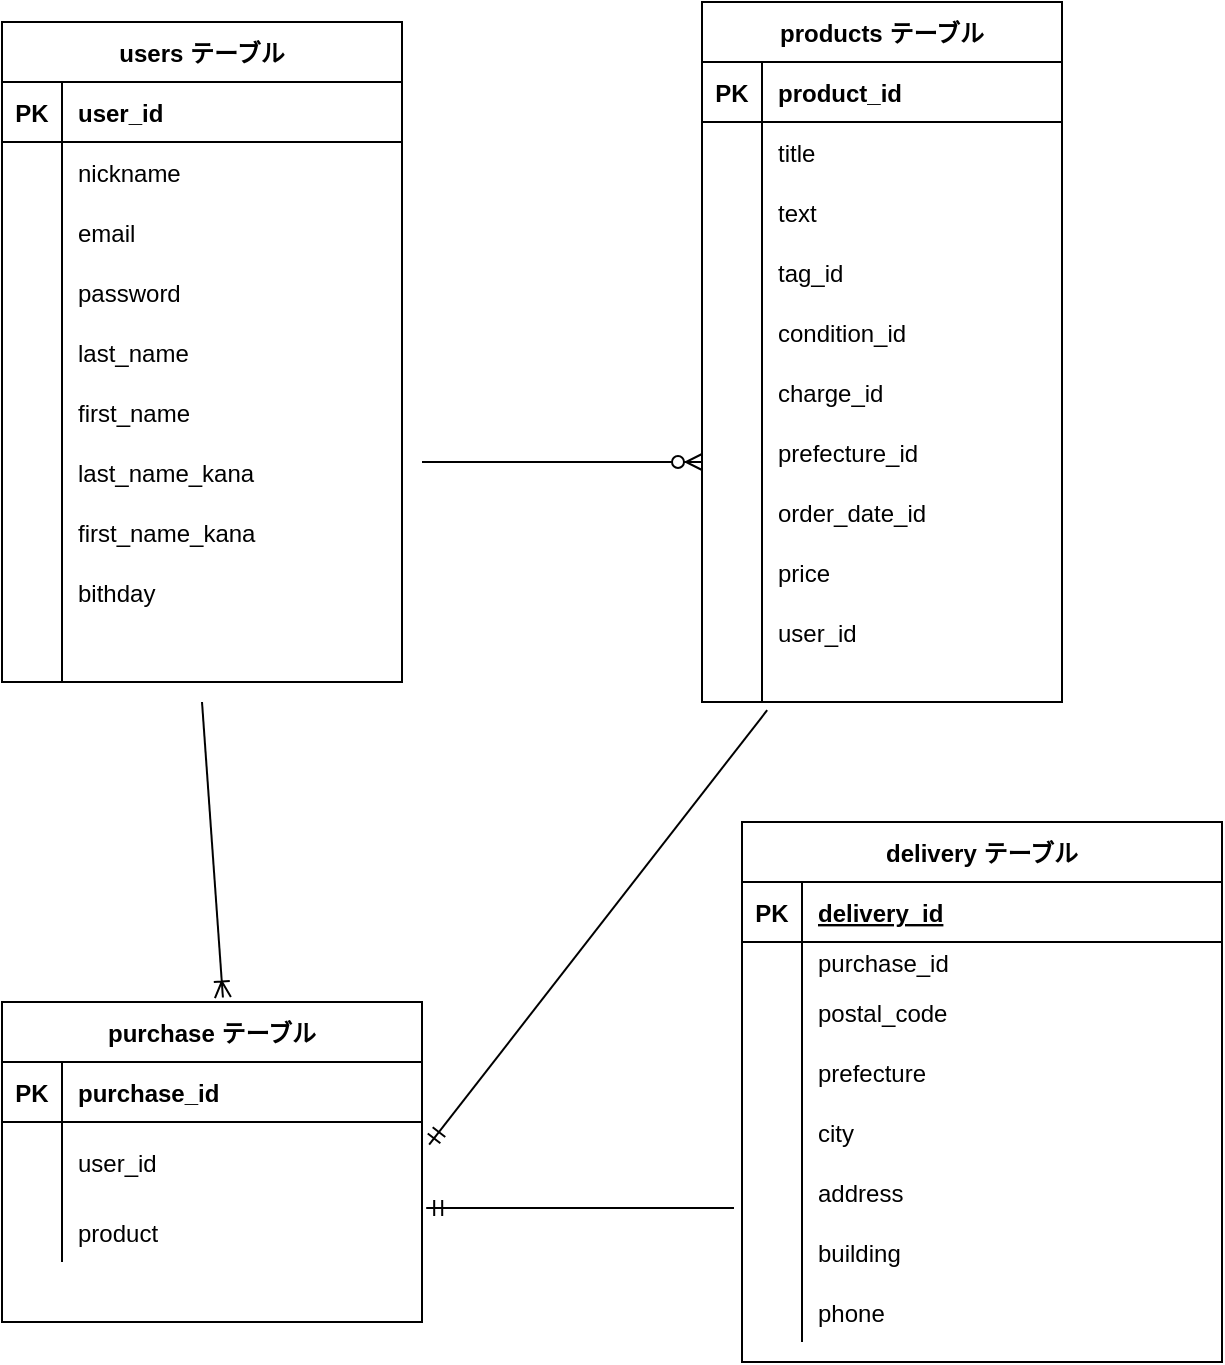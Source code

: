 <mxfile>
    <diagram id="VlO6GFw2O_rU_Zg7K_Ed" name="ページ1">
        <mxGraphModel dx="1225" dy="680" grid="1" gridSize="10" guides="1" tooltips="1" connect="1" arrows="1" fold="1" page="1" pageScale="1" pageWidth="827" pageHeight="1169" math="0" shadow="0">
            <root>
                <mxCell id="0"/>
                <mxCell id="1" parent="0"/>
                <mxCell id="2" value="users テーブル" style="shape=table;startSize=30;container=1;collapsible=1;childLayout=tableLayout;fixedRows=1;rowLines=0;fontStyle=1;align=center;resizeLast=1;" vertex="1" parent="1">
                    <mxGeometry x="20" y="20" width="200" height="330" as="geometry"/>
                </mxCell>
                <mxCell id="3" value="" style="shape=partialRectangle;collapsible=0;dropTarget=0;pointerEvents=0;fillColor=none;top=0;left=0;bottom=1;right=0;points=[[0,0.5],[1,0.5]];portConstraint=eastwest;" vertex="1" parent="2">
                    <mxGeometry y="30" width="200" height="30" as="geometry"/>
                </mxCell>
                <mxCell id="4" value="PK" style="shape=partialRectangle;connectable=0;fillColor=none;top=0;left=0;bottom=0;right=0;fontStyle=1;overflow=hidden;" vertex="1" parent="3">
                    <mxGeometry width="30" height="30" as="geometry"/>
                </mxCell>
                <mxCell id="5" value="user_id" style="shape=partialRectangle;connectable=0;fillColor=none;top=0;left=0;bottom=0;right=0;align=left;spacingLeft=6;fontStyle=1;overflow=hidden;" vertex="1" parent="3">
                    <mxGeometry x="30" width="170" height="30" as="geometry"/>
                </mxCell>
                <mxCell id="6" value="" style="shape=partialRectangle;collapsible=0;dropTarget=0;pointerEvents=0;fillColor=none;top=0;left=0;bottom=0;right=0;points=[[0,0.5],[1,0.5]];portConstraint=eastwest;" vertex="1" parent="2">
                    <mxGeometry y="60" width="200" height="30" as="geometry"/>
                </mxCell>
                <mxCell id="7" value="" style="shape=partialRectangle;connectable=0;fillColor=none;top=0;left=0;bottom=0;right=0;editable=1;overflow=hidden;" vertex="1" parent="6">
                    <mxGeometry width="30" height="30" as="geometry"/>
                </mxCell>
                <mxCell id="8" value="nickname" style="shape=partialRectangle;connectable=0;fillColor=none;top=0;left=0;bottom=0;right=0;align=left;spacingLeft=6;overflow=hidden;" vertex="1" parent="6">
                    <mxGeometry x="30" width="170" height="30" as="geometry"/>
                </mxCell>
                <mxCell id="9" value="" style="shape=partialRectangle;collapsible=0;dropTarget=0;pointerEvents=0;fillColor=none;top=0;left=0;bottom=0;right=0;points=[[0,0.5],[1,0.5]];portConstraint=eastwest;" vertex="1" parent="2">
                    <mxGeometry y="90" width="200" height="30" as="geometry"/>
                </mxCell>
                <mxCell id="10" value="" style="shape=partialRectangle;connectable=0;fillColor=none;top=0;left=0;bottom=0;right=0;editable=1;overflow=hidden;" vertex="1" parent="9">
                    <mxGeometry width="30" height="30" as="geometry"/>
                </mxCell>
                <mxCell id="11" value="email" style="shape=partialRectangle;connectable=0;fillColor=none;top=0;left=0;bottom=0;right=0;align=left;spacingLeft=6;overflow=hidden;" vertex="1" parent="9">
                    <mxGeometry x="30" width="170" height="30" as="geometry"/>
                </mxCell>
                <mxCell id="12" value="" style="shape=partialRectangle;collapsible=0;dropTarget=0;pointerEvents=0;fillColor=none;top=0;left=0;bottom=0;right=0;points=[[0,0.5],[1,0.5]];portConstraint=eastwest;" vertex="1" parent="2">
                    <mxGeometry y="120" width="200" height="30" as="geometry"/>
                </mxCell>
                <mxCell id="13" value="" style="shape=partialRectangle;connectable=0;fillColor=none;top=0;left=0;bottom=0;right=0;editable=1;overflow=hidden;" vertex="1" parent="12">
                    <mxGeometry width="30" height="30" as="geometry"/>
                </mxCell>
                <mxCell id="14" value="password" style="shape=partialRectangle;connectable=0;fillColor=none;top=0;left=0;bottom=0;right=0;align=left;spacingLeft=6;overflow=hidden;horizontal=1;" vertex="1" parent="12">
                    <mxGeometry x="30" width="170" height="30" as="geometry"/>
                </mxCell>
                <mxCell id="16" value="" style="shape=partialRectangle;collapsible=0;dropTarget=0;pointerEvents=0;fillColor=none;top=0;left=0;bottom=0;right=0;points=[[0,0.5],[1,0.5]];portConstraint=eastwest;" vertex="1" parent="2">
                    <mxGeometry y="150" width="200" height="30" as="geometry"/>
                </mxCell>
                <mxCell id="17" value="" style="shape=partialRectangle;connectable=0;fillColor=none;top=0;left=0;bottom=0;right=0;editable=1;overflow=hidden;" vertex="1" parent="16">
                    <mxGeometry width="30" height="30" as="geometry"/>
                </mxCell>
                <mxCell id="18" value="last_name" style="shape=partialRectangle;connectable=0;fillColor=none;top=0;left=0;bottom=0;right=0;align=left;spacingLeft=6;overflow=hidden;horizontal=1;" vertex="1" parent="16">
                    <mxGeometry x="30" width="170" height="30" as="geometry"/>
                </mxCell>
                <mxCell id="19" value="" style="shape=partialRectangle;collapsible=0;dropTarget=0;pointerEvents=0;fillColor=none;top=0;left=0;bottom=0;right=0;points=[[0,0.5],[1,0.5]];portConstraint=eastwest;" vertex="1" parent="2">
                    <mxGeometry y="180" width="200" height="30" as="geometry"/>
                </mxCell>
                <mxCell id="20" value="" style="shape=partialRectangle;connectable=0;fillColor=none;top=0;left=0;bottom=0;right=0;editable=1;overflow=hidden;" vertex="1" parent="19">
                    <mxGeometry width="30" height="30" as="geometry"/>
                </mxCell>
                <mxCell id="21" value="first_name" style="shape=partialRectangle;connectable=0;fillColor=none;top=0;left=0;bottom=0;right=0;align=left;spacingLeft=6;overflow=hidden;horizontal=1;" vertex="1" parent="19">
                    <mxGeometry x="30" width="170" height="30" as="geometry"/>
                </mxCell>
                <mxCell id="22" value="" style="shape=partialRectangle;collapsible=0;dropTarget=0;pointerEvents=0;fillColor=none;top=0;left=0;bottom=0;right=0;points=[[0,0.5],[1,0.5]];portConstraint=eastwest;" vertex="1" parent="2">
                    <mxGeometry y="210" width="200" height="30" as="geometry"/>
                </mxCell>
                <mxCell id="23" value="" style="shape=partialRectangle;connectable=0;fillColor=none;top=0;left=0;bottom=0;right=0;editable=1;overflow=hidden;" vertex="1" parent="22">
                    <mxGeometry width="30" height="30" as="geometry"/>
                </mxCell>
                <mxCell id="24" value="last_name_kana" style="shape=partialRectangle;connectable=0;fillColor=none;top=0;left=0;bottom=0;right=0;align=left;spacingLeft=6;overflow=hidden;horizontal=1;" vertex="1" parent="22">
                    <mxGeometry x="30" width="170" height="30" as="geometry"/>
                </mxCell>
                <mxCell id="25" value="" style="shape=partialRectangle;collapsible=0;dropTarget=0;pointerEvents=0;fillColor=none;top=0;left=0;bottom=0;right=0;points=[[0,0.5],[1,0.5]];portConstraint=eastwest;" vertex="1" parent="2">
                    <mxGeometry y="240" width="200" height="30" as="geometry"/>
                </mxCell>
                <mxCell id="26" value="" style="shape=partialRectangle;connectable=0;fillColor=none;top=0;left=0;bottom=0;right=0;editable=1;overflow=hidden;" vertex="1" parent="25">
                    <mxGeometry width="30" height="30" as="geometry"/>
                </mxCell>
                <mxCell id="27" value="first_name_kana" style="shape=partialRectangle;connectable=0;fillColor=none;top=0;left=0;bottom=0;right=0;align=left;spacingLeft=6;overflow=hidden;horizontal=1;" vertex="1" parent="25">
                    <mxGeometry x="30" width="170" height="30" as="geometry"/>
                </mxCell>
                <mxCell id="28" value="" style="shape=partialRectangle;collapsible=0;dropTarget=0;pointerEvents=0;fillColor=none;top=0;left=0;bottom=0;right=0;points=[[0,0.5],[1,0.5]];portConstraint=eastwest;" vertex="1" parent="2">
                    <mxGeometry y="270" width="200" height="30" as="geometry"/>
                </mxCell>
                <mxCell id="29" value="" style="shape=partialRectangle;connectable=0;fillColor=none;top=0;left=0;bottom=0;right=0;editable=1;overflow=hidden;" vertex="1" parent="28">
                    <mxGeometry width="30" height="30" as="geometry"/>
                </mxCell>
                <mxCell id="30" value="bithday" style="shape=partialRectangle;connectable=0;fillColor=none;top=0;left=0;bottom=0;right=0;align=left;spacingLeft=6;overflow=hidden;horizontal=1;" vertex="1" parent="28">
                    <mxGeometry x="30" width="170" height="30" as="geometry"/>
                </mxCell>
                <mxCell id="31" value="" style="shape=partialRectangle;collapsible=0;dropTarget=0;pointerEvents=0;fillColor=none;top=0;left=0;bottom=0;right=0;points=[[0,0.5],[1,0.5]];portConstraint=eastwest;" vertex="1" parent="2">
                    <mxGeometry y="300" width="200" height="30" as="geometry"/>
                </mxCell>
                <mxCell id="32" value="" style="shape=partialRectangle;connectable=0;fillColor=none;top=0;left=0;bottom=0;right=0;editable=1;overflow=hidden;" vertex="1" parent="31">
                    <mxGeometry width="30" height="30" as="geometry"/>
                </mxCell>
                <mxCell id="33" value="" style="shape=partialRectangle;connectable=0;fillColor=none;top=0;left=0;bottom=0;right=0;align=left;spacingLeft=6;overflow=hidden;horizontal=1;" vertex="1" parent="31">
                    <mxGeometry x="30" width="170" height="30" as="geometry"/>
                </mxCell>
                <mxCell id="34" value="products テーブル" style="shape=table;startSize=30;container=1;collapsible=1;childLayout=tableLayout;fixedRows=1;rowLines=0;fontStyle=1;align=center;resizeLast=1;" vertex="1" parent="1">
                    <mxGeometry x="370" y="10" width="180" height="350" as="geometry"/>
                </mxCell>
                <mxCell id="35" value="" style="shape=partialRectangle;collapsible=0;dropTarget=0;pointerEvents=0;fillColor=none;top=0;left=0;bottom=1;right=0;points=[[0,0.5],[1,0.5]];portConstraint=eastwest;" vertex="1" parent="34">
                    <mxGeometry y="30" width="180" height="30" as="geometry"/>
                </mxCell>
                <mxCell id="36" value="PK" style="shape=partialRectangle;connectable=0;fillColor=none;top=0;left=0;bottom=0;right=0;fontStyle=1;overflow=hidden;" vertex="1" parent="35">
                    <mxGeometry width="30" height="30" as="geometry"/>
                </mxCell>
                <mxCell id="37" value="product_id" style="shape=partialRectangle;connectable=0;fillColor=none;top=0;left=0;bottom=0;right=0;align=left;spacingLeft=6;fontStyle=1;overflow=hidden;" vertex="1" parent="35">
                    <mxGeometry x="30" width="150" height="30" as="geometry"/>
                </mxCell>
                <mxCell id="41" value="" style="shape=partialRectangle;collapsible=0;dropTarget=0;pointerEvents=0;fillColor=none;top=0;left=0;bottom=0;right=0;points=[[0,0.5],[1,0.5]];portConstraint=eastwest;" vertex="1" parent="34">
                    <mxGeometry y="60" width="180" height="30" as="geometry"/>
                </mxCell>
                <mxCell id="42" value="" style="shape=partialRectangle;connectable=0;fillColor=none;top=0;left=0;bottom=0;right=0;editable=1;overflow=hidden;" vertex="1" parent="41">
                    <mxGeometry width="30" height="30" as="geometry"/>
                </mxCell>
                <mxCell id="43" value="title" style="shape=partialRectangle;connectable=0;fillColor=none;top=0;left=0;bottom=0;right=0;align=left;spacingLeft=6;overflow=hidden;" vertex="1" parent="41">
                    <mxGeometry x="30" width="150" height="30" as="geometry"/>
                </mxCell>
                <mxCell id="44" value="" style="shape=partialRectangle;collapsible=0;dropTarget=0;pointerEvents=0;fillColor=none;top=0;left=0;bottom=0;right=0;points=[[0,0.5],[1,0.5]];portConstraint=eastwest;" vertex="1" parent="34">
                    <mxGeometry y="90" width="180" height="30" as="geometry"/>
                </mxCell>
                <mxCell id="45" value="" style="shape=partialRectangle;connectable=0;fillColor=none;top=0;left=0;bottom=0;right=0;editable=1;overflow=hidden;" vertex="1" parent="44">
                    <mxGeometry width="30" height="30" as="geometry"/>
                </mxCell>
                <mxCell id="46" value="text" style="shape=partialRectangle;connectable=0;fillColor=none;top=0;left=0;bottom=0;right=0;align=left;spacingLeft=6;overflow=hidden;" vertex="1" parent="44">
                    <mxGeometry x="30" width="150" height="30" as="geometry"/>
                </mxCell>
                <mxCell id="68" value="" style="shape=partialRectangle;collapsible=0;dropTarget=0;pointerEvents=0;fillColor=none;top=0;left=0;bottom=0;right=0;points=[[0,0.5],[1,0.5]];portConstraint=eastwest;" vertex="1" parent="34">
                    <mxGeometry y="120" width="180" height="30" as="geometry"/>
                </mxCell>
                <mxCell id="69" value="" style="shape=partialRectangle;connectable=0;fillColor=none;top=0;left=0;bottom=0;right=0;editable=1;overflow=hidden;" vertex="1" parent="68">
                    <mxGeometry width="30" height="30" as="geometry"/>
                </mxCell>
                <mxCell id="70" value="tag_id" style="shape=partialRectangle;connectable=0;fillColor=none;top=0;left=0;bottom=0;right=0;align=left;spacingLeft=6;overflow=hidden;" vertex="1" parent="68">
                    <mxGeometry x="30" width="150" height="30" as="geometry"/>
                </mxCell>
                <mxCell id="47" value="" style="shape=partialRectangle;collapsible=0;dropTarget=0;pointerEvents=0;fillColor=none;top=0;left=0;bottom=0;right=0;points=[[0,0.5],[1,0.5]];portConstraint=eastwest;" vertex="1" parent="34">
                    <mxGeometry y="150" width="180" height="30" as="geometry"/>
                </mxCell>
                <mxCell id="48" value="" style="shape=partialRectangle;connectable=0;fillColor=none;top=0;left=0;bottom=0;right=0;editable=1;overflow=hidden;" vertex="1" parent="47">
                    <mxGeometry width="30" height="30" as="geometry"/>
                </mxCell>
                <mxCell id="49" value="condition_id" style="shape=partialRectangle;connectable=0;fillColor=none;top=0;left=0;bottom=0;right=0;align=left;spacingLeft=6;overflow=hidden;" vertex="1" parent="47">
                    <mxGeometry x="30" width="150" height="30" as="geometry"/>
                </mxCell>
                <mxCell id="50" value="" style="shape=partialRectangle;collapsible=0;dropTarget=0;pointerEvents=0;fillColor=none;top=0;left=0;bottom=0;right=0;points=[[0,0.5],[1,0.5]];portConstraint=eastwest;" vertex="1" parent="34">
                    <mxGeometry y="180" width="180" height="30" as="geometry"/>
                </mxCell>
                <mxCell id="51" value="" style="shape=partialRectangle;connectable=0;fillColor=none;top=0;left=0;bottom=0;right=0;editable=1;overflow=hidden;" vertex="1" parent="50">
                    <mxGeometry width="30" height="30" as="geometry"/>
                </mxCell>
                <mxCell id="52" value="charge_id" style="shape=partialRectangle;connectable=0;fillColor=none;top=0;left=0;bottom=0;right=0;align=left;spacingLeft=6;overflow=hidden;" vertex="1" parent="50">
                    <mxGeometry x="30" width="150" height="30" as="geometry"/>
                </mxCell>
                <mxCell id="53" value="" style="shape=partialRectangle;collapsible=0;dropTarget=0;pointerEvents=0;fillColor=none;top=0;left=0;bottom=0;right=0;points=[[0,0.5],[1,0.5]];portConstraint=eastwest;" vertex="1" parent="34">
                    <mxGeometry y="210" width="180" height="30" as="geometry"/>
                </mxCell>
                <mxCell id="54" value="" style="shape=partialRectangle;connectable=0;fillColor=none;top=0;left=0;bottom=0;right=0;editable=1;overflow=hidden;" vertex="1" parent="53">
                    <mxGeometry width="30" height="30" as="geometry"/>
                </mxCell>
                <mxCell id="55" value="prefecture_id" style="shape=partialRectangle;connectable=0;fillColor=none;top=0;left=0;bottom=0;right=0;align=left;spacingLeft=6;overflow=hidden;" vertex="1" parent="53">
                    <mxGeometry x="30" width="150" height="30" as="geometry"/>
                </mxCell>
                <mxCell id="56" value="" style="shape=partialRectangle;collapsible=0;dropTarget=0;pointerEvents=0;fillColor=none;top=0;left=0;bottom=0;right=0;points=[[0,0.5],[1,0.5]];portConstraint=eastwest;" vertex="1" parent="34">
                    <mxGeometry y="240" width="180" height="30" as="geometry"/>
                </mxCell>
                <mxCell id="57" value="" style="shape=partialRectangle;connectable=0;fillColor=none;top=0;left=0;bottom=0;right=0;editable=1;overflow=hidden;" vertex="1" parent="56">
                    <mxGeometry width="30" height="30" as="geometry"/>
                </mxCell>
                <mxCell id="58" value="order_date_id" style="shape=partialRectangle;connectable=0;fillColor=none;top=0;left=0;bottom=0;right=0;align=left;spacingLeft=6;overflow=hidden;" vertex="1" parent="56">
                    <mxGeometry x="30" width="150" height="30" as="geometry"/>
                </mxCell>
                <mxCell id="59" value="" style="shape=partialRectangle;collapsible=0;dropTarget=0;pointerEvents=0;fillColor=none;top=0;left=0;bottom=0;right=0;points=[[0,0.5],[1,0.5]];portConstraint=eastwest;" vertex="1" parent="34">
                    <mxGeometry y="270" width="180" height="30" as="geometry"/>
                </mxCell>
                <mxCell id="60" value="" style="shape=partialRectangle;connectable=0;fillColor=none;top=0;left=0;bottom=0;right=0;editable=1;overflow=hidden;" vertex="1" parent="59">
                    <mxGeometry width="30" height="30" as="geometry"/>
                </mxCell>
                <mxCell id="61" value="price" style="shape=partialRectangle;connectable=0;fillColor=none;top=0;left=0;bottom=0;right=0;align=left;spacingLeft=6;overflow=hidden;" vertex="1" parent="59">
                    <mxGeometry x="30" width="150" height="30" as="geometry"/>
                </mxCell>
                <mxCell id="173" value="" style="shape=partialRectangle;collapsible=0;dropTarget=0;pointerEvents=0;fillColor=none;top=0;left=0;bottom=0;right=0;points=[[0,0.5],[1,0.5]];portConstraint=eastwest;" vertex="1" parent="34">
                    <mxGeometry y="300" width="180" height="30" as="geometry"/>
                </mxCell>
                <mxCell id="174" value="" style="shape=partialRectangle;connectable=0;fillColor=none;top=0;left=0;bottom=0;right=0;editable=1;overflow=hidden;" vertex="1" parent="173">
                    <mxGeometry width="30" height="30" as="geometry"/>
                </mxCell>
                <mxCell id="175" value="user_id" style="shape=partialRectangle;connectable=0;fillColor=none;top=0;left=0;bottom=0;right=0;align=left;spacingLeft=6;overflow=hidden;" vertex="1" parent="173">
                    <mxGeometry x="30" width="150" height="30" as="geometry"/>
                </mxCell>
                <mxCell id="65" value="" style="shape=partialRectangle;collapsible=0;dropTarget=0;pointerEvents=0;fillColor=none;top=0;left=0;bottom=0;right=0;points=[[0,0.5],[1,0.5]];portConstraint=eastwest;" vertex="1" parent="34">
                    <mxGeometry y="330" width="180" height="20" as="geometry"/>
                </mxCell>
                <mxCell id="66" value="" style="shape=partialRectangle;connectable=0;fillColor=none;top=0;left=0;bottom=0;right=0;editable=1;overflow=hidden;" vertex="1" parent="65">
                    <mxGeometry width="30" height="20" as="geometry"/>
                </mxCell>
                <mxCell id="67" value="" style="shape=partialRectangle;connectable=0;fillColor=none;top=0;left=0;bottom=0;right=0;align=left;spacingLeft=6;overflow=hidden;" vertex="1" parent="65">
                    <mxGeometry x="30" width="150" height="20" as="geometry"/>
                </mxCell>
                <mxCell id="71" value="delivery テーブル" style="shape=table;startSize=30;container=1;collapsible=1;childLayout=tableLayout;fixedRows=1;rowLines=0;fontStyle=1;align=center;resizeLast=1;" vertex="1" parent="1">
                    <mxGeometry x="390" y="420" width="240" height="270" as="geometry"/>
                </mxCell>
                <mxCell id="72" value="" style="shape=partialRectangle;collapsible=0;dropTarget=0;pointerEvents=0;fillColor=none;top=0;left=0;bottom=1;right=0;points=[[0,0.5],[1,0.5]];portConstraint=eastwest;" vertex="1" parent="71">
                    <mxGeometry y="30" width="240" height="30" as="geometry"/>
                </mxCell>
                <mxCell id="73" value="PK" style="shape=partialRectangle;connectable=0;fillColor=none;top=0;left=0;bottom=0;right=0;fontStyle=1;overflow=hidden;" vertex="1" parent="72">
                    <mxGeometry width="30" height="30" as="geometry"/>
                </mxCell>
                <mxCell id="74" value="delivery_id" style="shape=partialRectangle;connectable=0;fillColor=none;top=0;left=0;bottom=0;right=0;align=left;spacingLeft=6;fontStyle=5;overflow=hidden;" vertex="1" parent="72">
                    <mxGeometry x="30" width="210" height="30" as="geometry"/>
                </mxCell>
                <mxCell id="84" value="" style="shape=partialRectangle;collapsible=0;dropTarget=0;pointerEvents=0;fillColor=none;top=0;left=0;bottom=0;right=0;points=[[0,0.5],[1,0.5]];portConstraint=eastwest;" vertex="1" parent="71">
                    <mxGeometry y="60" width="240" height="20" as="geometry"/>
                </mxCell>
                <mxCell id="85" value="" style="shape=partialRectangle;connectable=0;fillColor=none;top=0;left=0;bottom=0;right=0;editable=1;overflow=hidden;" vertex="1" parent="84">
                    <mxGeometry width="30" height="20" as="geometry"/>
                </mxCell>
                <mxCell id="86" value="purchase_id" style="shape=partialRectangle;connectable=0;fillColor=none;top=0;left=0;bottom=0;right=0;align=left;spacingLeft=6;overflow=hidden;" vertex="1" parent="84">
                    <mxGeometry x="30" width="210" height="20" as="geometry"/>
                </mxCell>
                <mxCell id="87" value="" style="shape=partialRectangle;collapsible=0;dropTarget=0;pointerEvents=0;fillColor=none;top=0;left=0;bottom=0;right=0;points=[[0,0.5],[1,0.5]];portConstraint=eastwest;" vertex="1" parent="71">
                    <mxGeometry y="80" width="240" height="30" as="geometry"/>
                </mxCell>
                <mxCell id="88" value="" style="shape=partialRectangle;connectable=0;fillColor=none;top=0;left=0;bottom=0;right=0;editable=1;overflow=hidden;" vertex="1" parent="87">
                    <mxGeometry width="30" height="30" as="geometry"/>
                </mxCell>
                <mxCell id="89" value="postal_code" style="shape=partialRectangle;connectable=0;fillColor=none;top=0;left=0;bottom=0;right=0;align=left;spacingLeft=6;overflow=hidden;" vertex="1" parent="87">
                    <mxGeometry x="30" width="210" height="30" as="geometry"/>
                </mxCell>
                <mxCell id="90" value="" style="shape=partialRectangle;collapsible=0;dropTarget=0;pointerEvents=0;fillColor=none;top=0;left=0;bottom=0;right=0;points=[[0,0.5],[1,0.5]];portConstraint=eastwest;" vertex="1" parent="71">
                    <mxGeometry y="110" width="240" height="30" as="geometry"/>
                </mxCell>
                <mxCell id="91" value="" style="shape=partialRectangle;connectable=0;fillColor=none;top=0;left=0;bottom=0;right=0;editable=1;overflow=hidden;" vertex="1" parent="90">
                    <mxGeometry width="30" height="30" as="geometry"/>
                </mxCell>
                <mxCell id="92" value="prefecture" style="shape=partialRectangle;connectable=0;fillColor=none;top=0;left=0;bottom=0;right=0;align=left;spacingLeft=6;overflow=hidden;" vertex="1" parent="90">
                    <mxGeometry x="30" width="210" height="30" as="geometry"/>
                </mxCell>
                <mxCell id="93" value="" style="shape=partialRectangle;collapsible=0;dropTarget=0;pointerEvents=0;fillColor=none;top=0;left=0;bottom=0;right=0;points=[[0,0.5],[1,0.5]];portConstraint=eastwest;" vertex="1" parent="71">
                    <mxGeometry y="140" width="240" height="30" as="geometry"/>
                </mxCell>
                <mxCell id="94" value="" style="shape=partialRectangle;connectable=0;fillColor=none;top=0;left=0;bottom=0;right=0;editable=1;overflow=hidden;" vertex="1" parent="93">
                    <mxGeometry width="30" height="30" as="geometry"/>
                </mxCell>
                <mxCell id="95" value="city" style="shape=partialRectangle;connectable=0;fillColor=none;top=0;left=0;bottom=0;right=0;align=left;spacingLeft=6;overflow=hidden;" vertex="1" parent="93">
                    <mxGeometry x="30" width="210" height="30" as="geometry"/>
                </mxCell>
                <mxCell id="96" value="" style="shape=partialRectangle;collapsible=0;dropTarget=0;pointerEvents=0;fillColor=none;top=0;left=0;bottom=0;right=0;points=[[0,0.5],[1,0.5]];portConstraint=eastwest;" vertex="1" parent="71">
                    <mxGeometry y="170" width="240" height="30" as="geometry"/>
                </mxCell>
                <mxCell id="97" value="" style="shape=partialRectangle;connectable=0;fillColor=none;top=0;left=0;bottom=0;right=0;editable=1;overflow=hidden;" vertex="1" parent="96">
                    <mxGeometry width="30" height="30" as="geometry"/>
                </mxCell>
                <mxCell id="98" value="address" style="shape=partialRectangle;connectable=0;fillColor=none;top=0;left=0;bottom=0;right=0;align=left;spacingLeft=6;overflow=hidden;" vertex="1" parent="96">
                    <mxGeometry x="30" width="210" height="30" as="geometry"/>
                </mxCell>
                <mxCell id="99" value="" style="shape=partialRectangle;collapsible=0;dropTarget=0;pointerEvents=0;fillColor=none;top=0;left=0;bottom=0;right=0;points=[[0,0.5],[1,0.5]];portConstraint=eastwest;" vertex="1" parent="71">
                    <mxGeometry y="200" width="240" height="30" as="geometry"/>
                </mxCell>
                <mxCell id="100" value="" style="shape=partialRectangle;connectable=0;fillColor=none;top=0;left=0;bottom=0;right=0;editable=1;overflow=hidden;" vertex="1" parent="99">
                    <mxGeometry width="30" height="30" as="geometry"/>
                </mxCell>
                <mxCell id="101" value="building" style="shape=partialRectangle;connectable=0;fillColor=none;top=0;left=0;bottom=0;right=0;align=left;spacingLeft=6;overflow=hidden;" vertex="1" parent="99">
                    <mxGeometry x="30" width="210" height="30" as="geometry"/>
                </mxCell>
                <mxCell id="102" value="" style="shape=partialRectangle;collapsible=0;dropTarget=0;pointerEvents=0;fillColor=none;top=0;left=0;bottom=0;right=0;points=[[0,0.5],[1,0.5]];portConstraint=eastwest;" vertex="1" parent="71">
                    <mxGeometry y="230" width="240" height="30" as="geometry"/>
                </mxCell>
                <mxCell id="103" value="" style="shape=partialRectangle;connectable=0;fillColor=none;top=0;left=0;bottom=0;right=0;editable=1;overflow=hidden;" vertex="1" parent="102">
                    <mxGeometry width="30" height="30" as="geometry"/>
                </mxCell>
                <mxCell id="104" value="phone" style="shape=partialRectangle;connectable=0;fillColor=none;top=0;left=0;bottom=0;right=0;align=left;spacingLeft=6;overflow=hidden;" vertex="1" parent="102">
                    <mxGeometry x="30" width="210" height="30" as="geometry"/>
                </mxCell>
                <mxCell id="106" value="" style="edgeStyle=entityRelationEdgeStyle;fontSize=12;html=1;endArrow=ERzeroToMany;endFill=1;" edge="1" parent="1">
                    <mxGeometry width="100" height="100" relative="1" as="geometry">
                        <mxPoint x="230" y="240" as="sourcePoint"/>
                        <mxPoint x="370" y="240" as="targetPoint"/>
                    </mxGeometry>
                </mxCell>
                <mxCell id="128" value="purchase テーブル" style="shape=table;startSize=30;container=1;collapsible=1;childLayout=tableLayout;fixedRows=1;rowLines=0;fontStyle=1;align=center;resizeLast=1;" vertex="1" parent="1">
                    <mxGeometry x="20" y="510" width="210" height="160" as="geometry"/>
                </mxCell>
                <mxCell id="129" value="" style="shape=partialRectangle;collapsible=0;dropTarget=0;pointerEvents=0;fillColor=none;top=0;left=0;bottom=1;right=0;points=[[0,0.5],[1,0.5]];portConstraint=eastwest;" vertex="1" parent="128">
                    <mxGeometry y="30" width="210" height="30" as="geometry"/>
                </mxCell>
                <mxCell id="130" value="PK" style="shape=partialRectangle;connectable=0;fillColor=none;top=0;left=0;bottom=0;right=0;fontStyle=1;overflow=hidden;" vertex="1" parent="129">
                    <mxGeometry width="30" height="30" as="geometry"/>
                </mxCell>
                <mxCell id="131" value="purchase_id" style="shape=partialRectangle;connectable=0;fillColor=none;top=0;left=0;bottom=0;right=0;align=left;spacingLeft=6;fontStyle=1;overflow=hidden;" vertex="1" parent="129">
                    <mxGeometry x="30" width="180" height="30" as="geometry"/>
                </mxCell>
                <mxCell id="132" value="" style="shape=partialRectangle;collapsible=0;dropTarget=0;pointerEvents=0;fillColor=none;top=0;left=0;bottom=0;right=0;points=[[0,0.5],[1,0.5]];portConstraint=eastwest;" vertex="1" parent="128">
                    <mxGeometry y="60" width="210" height="40" as="geometry"/>
                </mxCell>
                <mxCell id="133" value="" style="shape=partialRectangle;connectable=0;fillColor=none;top=0;left=0;bottom=0;right=0;editable=1;overflow=hidden;" vertex="1" parent="132">
                    <mxGeometry width="30" height="40" as="geometry"/>
                </mxCell>
                <mxCell id="134" value="user_id" style="shape=partialRectangle;connectable=0;fillColor=none;top=0;left=0;bottom=0;right=0;align=left;spacingLeft=6;overflow=hidden;" vertex="1" parent="132">
                    <mxGeometry x="30" width="180" height="40" as="geometry"/>
                </mxCell>
                <mxCell id="135" value="" style="shape=partialRectangle;collapsible=0;dropTarget=0;pointerEvents=0;fillColor=none;top=0;left=0;bottom=0;right=0;points=[[0,0.5],[1,0.5]];portConstraint=eastwest;" vertex="1" parent="128">
                    <mxGeometry y="100" width="210" height="30" as="geometry"/>
                </mxCell>
                <mxCell id="136" value="" style="shape=partialRectangle;connectable=0;fillColor=none;top=0;left=0;bottom=0;right=0;editable=1;overflow=hidden;" vertex="1" parent="135">
                    <mxGeometry width="30" height="30" as="geometry"/>
                </mxCell>
                <mxCell id="137" value="product" style="shape=partialRectangle;connectable=0;fillColor=none;top=0;left=0;bottom=0;right=0;align=left;spacingLeft=6;overflow=hidden;" vertex="1" parent="135">
                    <mxGeometry x="30" width="180" height="30" as="geometry"/>
                </mxCell>
                <mxCell id="166" value="" style="fontSize=12;html=1;endArrow=ERoneToMany;entryX=0.526;entryY=-0.014;entryDx=0;entryDy=0;entryPerimeter=0;" edge="1" parent="1" target="128">
                    <mxGeometry width="100" height="100" relative="1" as="geometry">
                        <mxPoint x="120" y="360" as="sourcePoint"/>
                        <mxPoint x="510" y="520" as="targetPoint"/>
                        <Array as="points"/>
                    </mxGeometry>
                </mxCell>
                <mxCell id="187" value="" style="fontSize=12;html=1;endArrow=ERmandOne;exitX=0.181;exitY=1.205;exitDx=0;exitDy=0;exitPerimeter=0;entryX=1.017;entryY=0.284;entryDx=0;entryDy=0;entryPerimeter=0;" edge="1" parent="1" source="65" target="132">
                    <mxGeometry width="100" height="100" relative="1" as="geometry">
                        <mxPoint x="230" y="540" as="sourcePoint"/>
                        <mxPoint x="260" y="580" as="targetPoint"/>
                        <Array as="points"/>
                    </mxGeometry>
                </mxCell>
                <mxCell id="190" value="" style="fontSize=12;html=1;endArrow=ERmandOne;entryX=1.01;entryY=0.1;entryDx=0;entryDy=0;entryPerimeter=0;" edge="1" parent="1" target="135">
                    <mxGeometry width="100" height="100" relative="1" as="geometry">
                        <mxPoint x="386" y="613" as="sourcePoint"/>
                        <mxPoint x="350" y="535" as="targetPoint"/>
                    </mxGeometry>
                </mxCell>
            </root>
        </mxGraphModel>
    </diagram>
</mxfile>